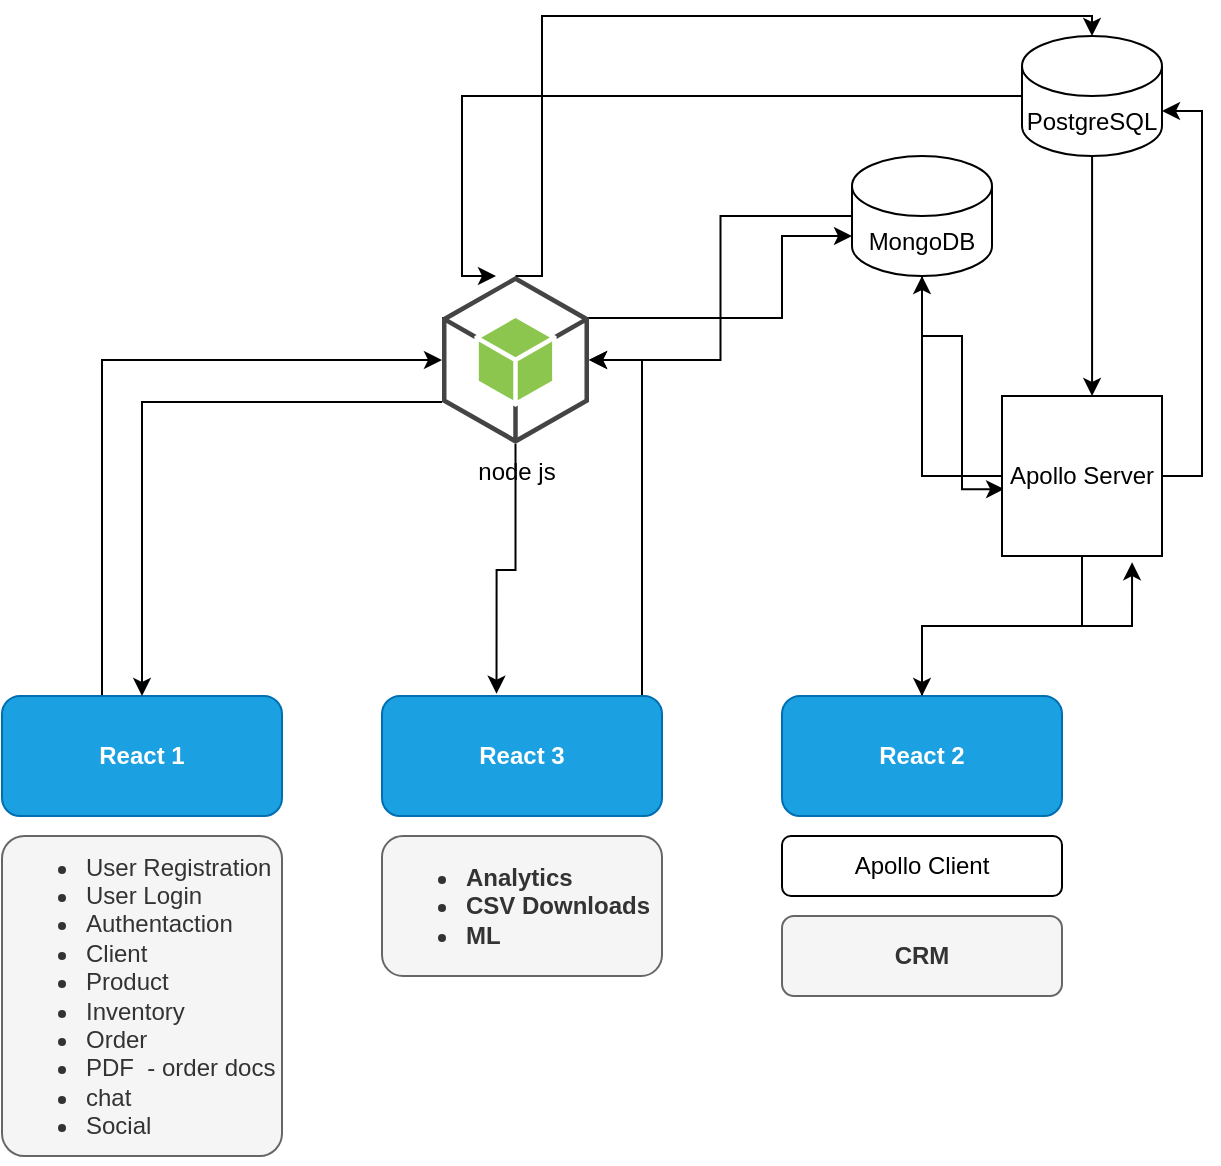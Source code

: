 <mxfile version="16.4.0" type="device" pages="2"><diagram id="cQ0CLtOl0ykaS2c-gLHs" name="webAppStructure"><mxGraphModel dx="813" dy="499" grid="1" gridSize="10" guides="1" tooltips="1" connect="1" arrows="1" fold="1" page="1" pageScale="1" pageWidth="827" pageHeight="1169" math="0" shadow="0"><root><mxCell id="0"/><mxCell id="1" parent="0"/><mxCell id="VQ-D-GdnwpdkEZ2jWmw0-13" style="edgeStyle=orthogonalEdgeStyle;rounded=0;orthogonalLoop=1;jettySize=auto;html=1;" parent="1" source="VQ-D-GdnwpdkEZ2jWmw0-1" target="VQ-D-GdnwpdkEZ2jWmw0-12" edge="1"><mxGeometry relative="1" as="geometry"><Array as="points"><mxPoint x="190" y="202"/></Array></mxGeometry></mxCell><mxCell id="VQ-D-GdnwpdkEZ2jWmw0-1" value="&lt;b&gt;React 1&lt;/b&gt;" style="rounded=1;whiteSpace=wrap;html=1;fillColor=#1ba1e2;fontColor=#ffffff;strokeColor=#006EAF;" parent="1" vertex="1"><mxGeometry x="140" y="370" width="140" height="60" as="geometry"/></mxCell><mxCell id="VQ-D-GdnwpdkEZ2jWmw0-2" value="&lt;ul&gt;&lt;li&gt;&lt;span&gt;User Registration&lt;/span&gt;&lt;/li&gt;&lt;li&gt;&lt;span&gt;User Login&lt;/span&gt;&lt;/li&gt;&lt;li&gt;&lt;span&gt;Authentaction&lt;/span&gt;&lt;/li&gt;&lt;li&gt;&lt;span&gt;Client&lt;/span&gt;&lt;/li&gt;&lt;li&gt;&lt;span&gt;Product&lt;/span&gt;&lt;/li&gt;&lt;li&gt;&lt;span&gt;Inventory&lt;/span&gt;&lt;/li&gt;&lt;li&gt;&lt;span&gt;Order&amp;nbsp;&lt;/span&gt;&lt;/li&gt;&lt;li&gt;&lt;span&gt;PDF&amp;nbsp; - order docs&lt;/span&gt;&lt;/li&gt;&lt;li&gt;&lt;span&gt;chat&amp;nbsp;&lt;/span&gt;&lt;/li&gt;&lt;li&gt;&lt;span&gt;Social&lt;/span&gt;&lt;/li&gt;&lt;/ul&gt;" style="rounded=1;whiteSpace=wrap;html=1;fillColor=#f5f5f5;strokeColor=#666666;fontColor=#333333;align=left;arcSize=8;" parent="1" vertex="1"><mxGeometry x="140" y="440" width="140" height="160" as="geometry"/></mxCell><mxCell id="VQ-D-GdnwpdkEZ2jWmw0-32" style="edgeStyle=orthogonalEdgeStyle;rounded=0;orthogonalLoop=1;jettySize=auto;html=1;entryX=0.813;entryY=1.039;entryDx=0;entryDy=0;entryPerimeter=0;" parent="1" source="VQ-D-GdnwpdkEZ2jWmw0-3" target="VQ-D-GdnwpdkEZ2jWmw0-20" edge="1"><mxGeometry relative="1" as="geometry"/></mxCell><mxCell id="VQ-D-GdnwpdkEZ2jWmw0-3" value="&lt;b&gt;React 2&lt;/b&gt;" style="rounded=1;whiteSpace=wrap;html=1;fillColor=#1ba1e2;fontColor=#ffffff;strokeColor=#006EAF;" parent="1" vertex="1"><mxGeometry x="530" y="370" width="140" height="60" as="geometry"/></mxCell><mxCell id="VQ-D-GdnwpdkEZ2jWmw0-5" value="&lt;b&gt;CRM&lt;/b&gt;" style="rounded=1;whiteSpace=wrap;html=1;fillColor=#f5f5f5;fontColor=#333333;strokeColor=#666666;" parent="1" vertex="1"><mxGeometry x="530" y="480" width="140" height="40" as="geometry"/></mxCell><mxCell id="VQ-D-GdnwpdkEZ2jWmw0-14" style="edgeStyle=orthogonalEdgeStyle;rounded=0;orthogonalLoop=1;jettySize=auto;html=1;entryX=1;entryY=0.5;entryDx=0;entryDy=0;entryPerimeter=0;" parent="1" source="VQ-D-GdnwpdkEZ2jWmw0-6" target="VQ-D-GdnwpdkEZ2jWmw0-12" edge="1"><mxGeometry relative="1" as="geometry"><Array as="points"><mxPoint x="460" y="202"/></Array></mxGeometry></mxCell><mxCell id="VQ-D-GdnwpdkEZ2jWmw0-6" value="&lt;b&gt;React 3&lt;/b&gt;" style="rounded=1;whiteSpace=wrap;html=1;fillColor=#1ba1e2;fontColor=#ffffff;strokeColor=#006EAF;" parent="1" vertex="1"><mxGeometry x="330" y="370" width="140" height="60" as="geometry"/></mxCell><mxCell id="VQ-D-GdnwpdkEZ2jWmw0-7" value="&lt;ul&gt;&lt;li&gt;&lt;b&gt;Analytics&lt;/b&gt;&lt;/li&gt;&lt;li&gt;&lt;b&gt;CSV Downloads&lt;/b&gt;&lt;/li&gt;&lt;li&gt;&lt;b&gt;ML&lt;/b&gt;&lt;/li&gt;&lt;/ul&gt;" style="rounded=1;whiteSpace=wrap;html=1;fillColor=#f5f5f5;fontColor=#333333;strokeColor=#666666;align=left;" parent="1" vertex="1"><mxGeometry x="330" y="440" width="140" height="70" as="geometry"/></mxCell><mxCell id="VQ-D-GdnwpdkEZ2jWmw0-15" style="edgeStyle=orthogonalEdgeStyle;rounded=0;orthogonalLoop=1;jettySize=auto;html=1;" parent="1" source="VQ-D-GdnwpdkEZ2jWmw0-8" target="VQ-D-GdnwpdkEZ2jWmw0-12" edge="1"><mxGeometry relative="1" as="geometry"/></mxCell><mxCell id="VQ-D-GdnwpdkEZ2jWmw0-25" style="edgeStyle=orthogonalEdgeStyle;rounded=0;orthogonalLoop=1;jettySize=auto;html=1;entryX=0.013;entryY=0.582;entryDx=0;entryDy=0;entryPerimeter=0;" parent="1" source="VQ-D-GdnwpdkEZ2jWmw0-8" target="VQ-D-GdnwpdkEZ2jWmw0-20" edge="1"><mxGeometry relative="1" as="geometry"><Array as="points"><mxPoint x="600" y="190"/><mxPoint x="620" y="190"/><mxPoint x="620" y="267"/></Array></mxGeometry></mxCell><mxCell id="VQ-D-GdnwpdkEZ2jWmw0-8" value="MongoDB" style="shape=cylinder3;whiteSpace=wrap;html=1;boundedLbl=1;backgroundOutline=1;size=15;" parent="1" vertex="1"><mxGeometry x="565" y="100" width="70" height="60" as="geometry"/></mxCell><mxCell id="VQ-D-GdnwpdkEZ2jWmw0-22" style="edgeStyle=orthogonalEdgeStyle;rounded=0;orthogonalLoop=1;jettySize=auto;html=1;" parent="1" source="VQ-D-GdnwpdkEZ2jWmw0-9" edge="1"><mxGeometry relative="1" as="geometry"><mxPoint x="387" y="160" as="targetPoint"/><Array as="points"><mxPoint x="370" y="70"/></Array></mxGeometry></mxCell><mxCell id="VQ-D-GdnwpdkEZ2jWmw0-27" style="edgeStyle=orthogonalEdgeStyle;rounded=0;orthogonalLoop=1;jettySize=auto;html=1;entryX=0.563;entryY=0;entryDx=0;entryDy=0;entryPerimeter=0;" parent="1" source="VQ-D-GdnwpdkEZ2jWmw0-9" target="VQ-D-GdnwpdkEZ2jWmw0-20" edge="1"><mxGeometry relative="1" as="geometry"/></mxCell><mxCell id="VQ-D-GdnwpdkEZ2jWmw0-9" value="PostgreSQL" style="shape=cylinder3;whiteSpace=wrap;html=1;boundedLbl=1;backgroundOutline=1;size=15;" parent="1" vertex="1"><mxGeometry x="650" y="40" width="70" height="60" as="geometry"/></mxCell><mxCell id="VQ-D-GdnwpdkEZ2jWmw0-17" style="edgeStyle=orthogonalEdgeStyle;rounded=0;orthogonalLoop=1;jettySize=auto;html=1;exitX=0;exitY=0.25;exitDx=0;exitDy=0;exitPerimeter=0;" parent="1" source="VQ-D-GdnwpdkEZ2jWmw0-12" target="VQ-D-GdnwpdkEZ2jWmw0-8" edge="1"><mxGeometry relative="1" as="geometry"><Array as="points"><mxPoint x="530" y="181"/><mxPoint x="530" y="140"/><mxPoint x="615" y="140"/></Array></mxGeometry></mxCell><mxCell id="VQ-D-GdnwpdkEZ2jWmw0-21" style="edgeStyle=orthogonalEdgeStyle;rounded=0;orthogonalLoop=1;jettySize=auto;html=1;exitX=0.5;exitY=0;exitDx=0;exitDy=0;exitPerimeter=0;entryX=0.5;entryY=0;entryDx=0;entryDy=0;entryPerimeter=0;" parent="1" source="VQ-D-GdnwpdkEZ2jWmw0-12" target="VQ-D-GdnwpdkEZ2jWmw0-9" edge="1"><mxGeometry relative="1" as="geometry"><Array as="points"><mxPoint x="410" y="160"/><mxPoint x="410" y="30"/><mxPoint x="685" y="30"/></Array></mxGeometry></mxCell><mxCell id="VQ-D-GdnwpdkEZ2jWmw0-29" style="edgeStyle=orthogonalEdgeStyle;rounded=0;orthogonalLoop=1;jettySize=auto;html=1;entryX=0.409;entryY=-0.019;entryDx=0;entryDy=0;entryPerimeter=0;" parent="1" source="VQ-D-GdnwpdkEZ2jWmw0-12" target="VQ-D-GdnwpdkEZ2jWmw0-6" edge="1"><mxGeometry relative="1" as="geometry"/></mxCell><mxCell id="VQ-D-GdnwpdkEZ2jWmw0-30" style="edgeStyle=orthogonalEdgeStyle;rounded=0;orthogonalLoop=1;jettySize=auto;html=1;exitX=0;exitY=0.75;exitDx=0;exitDy=0;exitPerimeter=0;" parent="1" source="VQ-D-GdnwpdkEZ2jWmw0-12" target="VQ-D-GdnwpdkEZ2jWmw0-1" edge="1"><mxGeometry relative="1" as="geometry"/></mxCell><mxCell id="VQ-D-GdnwpdkEZ2jWmw0-12" value="node js" style="outlineConnect=0;dashed=0;verticalLabelPosition=bottom;verticalAlign=top;align=center;html=1;shape=mxgraph.aws3.android;fillColor=#8CC64F;gradientColor=none;" parent="1" vertex="1"><mxGeometry x="360" y="160" width="73.5" height="84" as="geometry"/></mxCell><mxCell id="VQ-D-GdnwpdkEZ2jWmw0-26" style="edgeStyle=orthogonalEdgeStyle;rounded=0;orthogonalLoop=1;jettySize=auto;html=1;" parent="1" source="VQ-D-GdnwpdkEZ2jWmw0-20" target="VQ-D-GdnwpdkEZ2jWmw0-8" edge="1"><mxGeometry relative="1" as="geometry"/></mxCell><mxCell id="VQ-D-GdnwpdkEZ2jWmw0-28" style="edgeStyle=orthogonalEdgeStyle;rounded=0;orthogonalLoop=1;jettySize=auto;html=1;entryX=1;entryY=0;entryDx=0;entryDy=37.5;entryPerimeter=0;" parent="1" source="VQ-D-GdnwpdkEZ2jWmw0-20" target="VQ-D-GdnwpdkEZ2jWmw0-9" edge="1"><mxGeometry relative="1" as="geometry"><Array as="points"><mxPoint x="740" y="260"/><mxPoint x="740" y="77"/></Array></mxGeometry></mxCell><mxCell id="VQ-D-GdnwpdkEZ2jWmw0-31" style="edgeStyle=orthogonalEdgeStyle;rounded=0;orthogonalLoop=1;jettySize=auto;html=1;" parent="1" source="VQ-D-GdnwpdkEZ2jWmw0-20" target="VQ-D-GdnwpdkEZ2jWmw0-3" edge="1"><mxGeometry relative="1" as="geometry"/></mxCell><mxCell id="VQ-D-GdnwpdkEZ2jWmw0-20" value="Apollo Server" style="whiteSpace=wrap;html=1;aspect=fixed;" parent="1" vertex="1"><mxGeometry x="640" y="220" width="80" height="80" as="geometry"/></mxCell><mxCell id="VQ-D-GdnwpdkEZ2jWmw0-23" value="Apollo Client" style="rounded=1;whiteSpace=wrap;html=1;" parent="1" vertex="1"><mxGeometry x="530" y="440" width="140" height="30" as="geometry"/></mxCell></root></mxGraphModel></diagram><diagram id="gDzUpTfr8VYDbMiz5eGl" name="Page-2"><mxGraphModel dx="1497" dy="919" grid="1" gridSize="10" guides="1" tooltips="1" connect="1" arrows="1" fold="1" page="1" pageScale="1" pageWidth="850" pageHeight="1100" math="0" shadow="0"><root><mxCell id="feON4Ic9iReL0pVNoIdu-0"/><mxCell id="feON4Ic9iReL0pVNoIdu-1" parent="feON4Ic9iReL0pVNoIdu-0"/><mxCell id="feON4Ic9iReL0pVNoIdu-14" style="edgeStyle=orthogonalEdgeStyle;rounded=0;orthogonalLoop=1;jettySize=auto;html=1;entryX=0;entryY=0.493;entryDx=0;entryDy=0;entryPerimeter=0;" edge="1" parent="feON4Ic9iReL0pVNoIdu-1" source="feON4Ic9iReL0pVNoIdu-3" target="feON4Ic9iReL0pVNoIdu-5"><mxGeometry relative="1" as="geometry"/></mxCell><mxCell id="feON4Ic9iReL0pVNoIdu-16" style="edgeStyle=orthogonalEdgeStyle;rounded=0;orthogonalLoop=1;jettySize=auto;html=1;" edge="1" parent="feON4Ic9iReL0pVNoIdu-1" source="feON4Ic9iReL0pVNoIdu-3" target="feON4Ic9iReL0pVNoIdu-6"><mxGeometry relative="1" as="geometry"><Array as="points"><mxPoint x="450" y="302"/><mxPoint x="410" y="302"/></Array></mxGeometry></mxCell><mxCell id="feON4Ic9iReL0pVNoIdu-3" value="" style="image;html=1;image=img/lib/clip_art/computers/Server_128x128.png" vertex="1" parent="feON4Ic9iReL0pVNoIdu-1"><mxGeometry x="230" y="390" width="250" height="130" as="geometry"/></mxCell><mxCell id="feON4Ic9iReL0pVNoIdu-2" value="" style="outlineConnect=0;dashed=0;verticalLabelPosition=bottom;verticalAlign=top;align=center;html=1;shape=mxgraph.aws3.android;fillColor=#8CC64F;gradientColor=none;" vertex="1" parent="feON4Ic9iReL0pVNoIdu-1"><mxGeometry x="260" y="410" width="60" height="70" as="geometry"/></mxCell><mxCell id="feON4Ic9iReL0pVNoIdu-4" value="" style="image;html=1;image=img/lib/clip_art/computers/Server_128x128.png" vertex="1" parent="feON4Ic9iReL0pVNoIdu-1"><mxGeometry x="620" y="400" width="250" height="130" as="geometry"/></mxCell><mxCell id="feON4Ic9iReL0pVNoIdu-15" style="edgeStyle=orthogonalEdgeStyle;rounded=0;orthogonalLoop=1;jettySize=auto;html=1;entryX=0.5;entryY=0;entryDx=0;entryDy=0;" edge="1" parent="feON4Ic9iReL0pVNoIdu-1" source="feON4Ic9iReL0pVNoIdu-5" target="feON4Ic9iReL0pVNoIdu-4"><mxGeometry relative="1" as="geometry"/></mxCell><mxCell id="feON4Ic9iReL0pVNoIdu-5" value="" style="aspect=fixed;html=1;points=[];align=center;image;fontSize=12;image=img/lib/azure2/databases/Azure_Database_PostgreSQL_Server.svg;" vertex="1" parent="feON4Ic9iReL0pVNoIdu-1"><mxGeometry x="680" y="94" width="102" height="136" as="geometry"/></mxCell><mxCell id="feON4Ic9iReL0pVNoIdu-17" style="edgeStyle=orthogonalEdgeStyle;rounded=0;orthogonalLoop=1;jettySize=auto;html=1;entryX=0.25;entryY=0;entryDx=0;entryDy=0;" edge="1" parent="feON4Ic9iReL0pVNoIdu-1" source="feON4Ic9iReL0pVNoIdu-6" target="feON4Ic9iReL0pVNoIdu-3"><mxGeometry relative="1" as="geometry"><Array as="points"><mxPoint x="360" y="302"/><mxPoint x="293" y="302"/></Array></mxGeometry></mxCell><mxCell id="feON4Ic9iReL0pVNoIdu-6" value="" style="dashed=0;outlineConnect=0;html=1;align=center;labelPosition=center;verticalLabelPosition=bottom;verticalAlign=top;shape=mxgraph.webicons.mongodb;gradientColor=#DFDEDE" vertex="1" parent="feON4Ic9iReL0pVNoIdu-1"><mxGeometry x="340" y="110.8" width="102.4" height="102.4" as="geometry"/></mxCell><mxCell id="feON4Ic9iReL0pVNoIdu-9" value="" style="image;html=1;image=img/lib/clip_art/computers/Server_128x128.png" vertex="1" parent="feON4Ic9iReL0pVNoIdu-1"><mxGeometry x="1000" y="400" width="250" height="130" as="geometry"/></mxCell><mxCell id="feON4Ic9iReL0pVNoIdu-10" value="" style="image;html=1;image=img/lib/clip_art/computers/Server_128x128.png" vertex="1" parent="feON4Ic9iReL0pVNoIdu-1"><mxGeometry x="1400" y="410" width="250" height="130" as="geometry"/></mxCell><mxCell id="feON4Ic9iReL0pVNoIdu-11" value="" style="outlineConnect=0;dashed=0;verticalLabelPosition=bottom;verticalAlign=top;align=center;html=1;shape=mxgraph.aws3.android;fillColor=#205E00;gradientColor=none;" vertex="1" parent="feON4Ic9iReL0pVNoIdu-1"><mxGeometry x="690" y="656" width="73.5" height="84" as="geometry"/></mxCell><mxCell id="feON4Ic9iReL0pVNoIdu-12" value="" style="outlineConnect=0;dashed=0;verticalLabelPosition=bottom;verticalAlign=top;align=center;html=1;shape=mxgraph.aws3.android;fillColor=#205E00;gradientColor=none;" vertex="1" parent="feON4Ic9iReL0pVNoIdu-1"><mxGeometry x="1070" y="660" width="73.5" height="84" as="geometry"/></mxCell><mxCell id="feON4Ic9iReL0pVNoIdu-13" value="" style="outlineConnect=0;dashed=0;verticalLabelPosition=bottom;verticalAlign=top;align=center;html=1;shape=mxgraph.aws3.android;fillColor=#FFD44F;gradientColor=none;" vertex="1" parent="feON4Ic9iReL0pVNoIdu-1"><mxGeometry x="670" y="413" width="73.5" height="84" as="geometry"/></mxCell><mxCell id="feON4Ic9iReL0pVNoIdu-18" value="&lt;b&gt;&lt;font style=&quot;font-size: 17px&quot;&gt;sockets.io&lt;/font&gt;&lt;/b&gt;" style="text;html=1;align=center;verticalAlign=middle;resizable=0;points=[];autosize=1;strokeColor=none;fillColor=none;" vertex="1" parent="feON4Ic9iReL0pVNoIdu-1"><mxGeometry x="1075" y="360" width="100" height="20" as="geometry"/></mxCell><mxCell id="feON4Ic9iReL0pVNoIdu-19" value="&lt;b&gt;&lt;font style=&quot;font-size: 17px&quot;&gt;apollo graphql server&lt;/font&gt;&lt;/b&gt;" style="text;html=1;align=center;verticalAlign=middle;resizable=0;points=[];autosize=1;strokeColor=none;fillColor=none;" vertex="1" parent="feON4Ic9iReL0pVNoIdu-1"><mxGeometry x="1455" y="360" width="190" height="20" as="geometry"/></mxCell></root></mxGraphModel></diagram></mxfile>